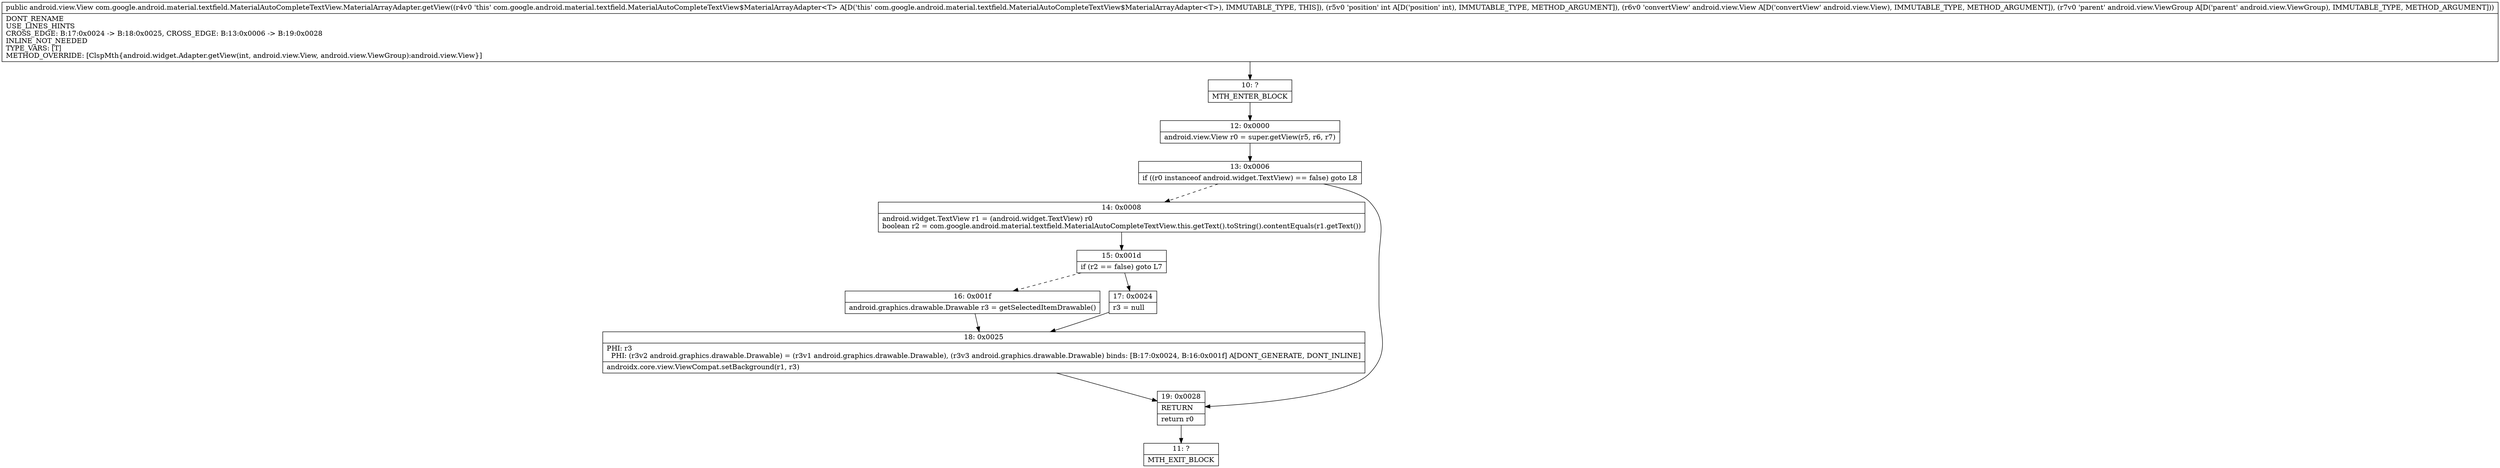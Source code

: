 digraph "CFG forcom.google.android.material.textfield.MaterialAutoCompleteTextView.MaterialArrayAdapter.getView(ILandroid\/view\/View;Landroid\/view\/ViewGroup;)Landroid\/view\/View;" {
Node_10 [shape=record,label="{10\:\ ?|MTH_ENTER_BLOCK\l}"];
Node_12 [shape=record,label="{12\:\ 0x0000|android.view.View r0 = super.getView(r5, r6, r7)\l}"];
Node_13 [shape=record,label="{13\:\ 0x0006|if ((r0 instanceof android.widget.TextView) == false) goto L8\l}"];
Node_14 [shape=record,label="{14\:\ 0x0008|android.widget.TextView r1 = (android.widget.TextView) r0\lboolean r2 = com.google.android.material.textfield.MaterialAutoCompleteTextView.this.getText().toString().contentEquals(r1.getText())\l}"];
Node_15 [shape=record,label="{15\:\ 0x001d|if (r2 == false) goto L7\l}"];
Node_16 [shape=record,label="{16\:\ 0x001f|android.graphics.drawable.Drawable r3 = getSelectedItemDrawable()\l}"];
Node_18 [shape=record,label="{18\:\ 0x0025|PHI: r3 \l  PHI: (r3v2 android.graphics.drawable.Drawable) = (r3v1 android.graphics.drawable.Drawable), (r3v3 android.graphics.drawable.Drawable) binds: [B:17:0x0024, B:16:0x001f] A[DONT_GENERATE, DONT_INLINE]\l|androidx.core.view.ViewCompat.setBackground(r1, r3)\l}"];
Node_17 [shape=record,label="{17\:\ 0x0024|r3 = null\l}"];
Node_19 [shape=record,label="{19\:\ 0x0028|RETURN\l|return r0\l}"];
Node_11 [shape=record,label="{11\:\ ?|MTH_EXIT_BLOCK\l}"];
MethodNode[shape=record,label="{public android.view.View com.google.android.material.textfield.MaterialAutoCompleteTextView.MaterialArrayAdapter.getView((r4v0 'this' com.google.android.material.textfield.MaterialAutoCompleteTextView$MaterialArrayAdapter\<T\> A[D('this' com.google.android.material.textfield.MaterialAutoCompleteTextView$MaterialArrayAdapter\<T\>), IMMUTABLE_TYPE, THIS]), (r5v0 'position' int A[D('position' int), IMMUTABLE_TYPE, METHOD_ARGUMENT]), (r6v0 'convertView' android.view.View A[D('convertView' android.view.View), IMMUTABLE_TYPE, METHOD_ARGUMENT]), (r7v0 'parent' android.view.ViewGroup A[D('parent' android.view.ViewGroup), IMMUTABLE_TYPE, METHOD_ARGUMENT]))  | DONT_RENAME\lUSE_LINES_HINTS\lCROSS_EDGE: B:17:0x0024 \-\> B:18:0x0025, CROSS_EDGE: B:13:0x0006 \-\> B:19:0x0028\lINLINE_NOT_NEEDED\lTYPE_VARS: [T]\lMETHOD_OVERRIDE: [ClspMth\{android.widget.Adapter.getView(int, android.view.View, android.view.ViewGroup):android.view.View\}]\l}"];
MethodNode -> Node_10;Node_10 -> Node_12;
Node_12 -> Node_13;
Node_13 -> Node_14[style=dashed];
Node_13 -> Node_19;
Node_14 -> Node_15;
Node_15 -> Node_16[style=dashed];
Node_15 -> Node_17;
Node_16 -> Node_18;
Node_18 -> Node_19;
Node_17 -> Node_18;
Node_19 -> Node_11;
}

